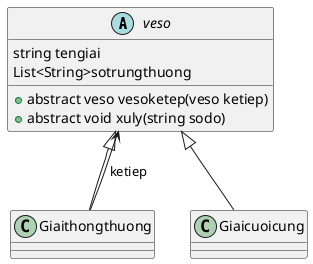 @startuml
'https://plantuml.com/class-diagram
abstract class veso{
    string tengiai
    List<String>sotrungthuong
    +abstract veso vesoketep(veso ketiep)
    +abstract void xuly(string sodo)
}
class Giaithongthuong
class Giaicuoicung
veso<|-- Giaithongthuong
veso<|--Giaicuoicung
Giaithongthuong-->veso:ketiep
@enduml